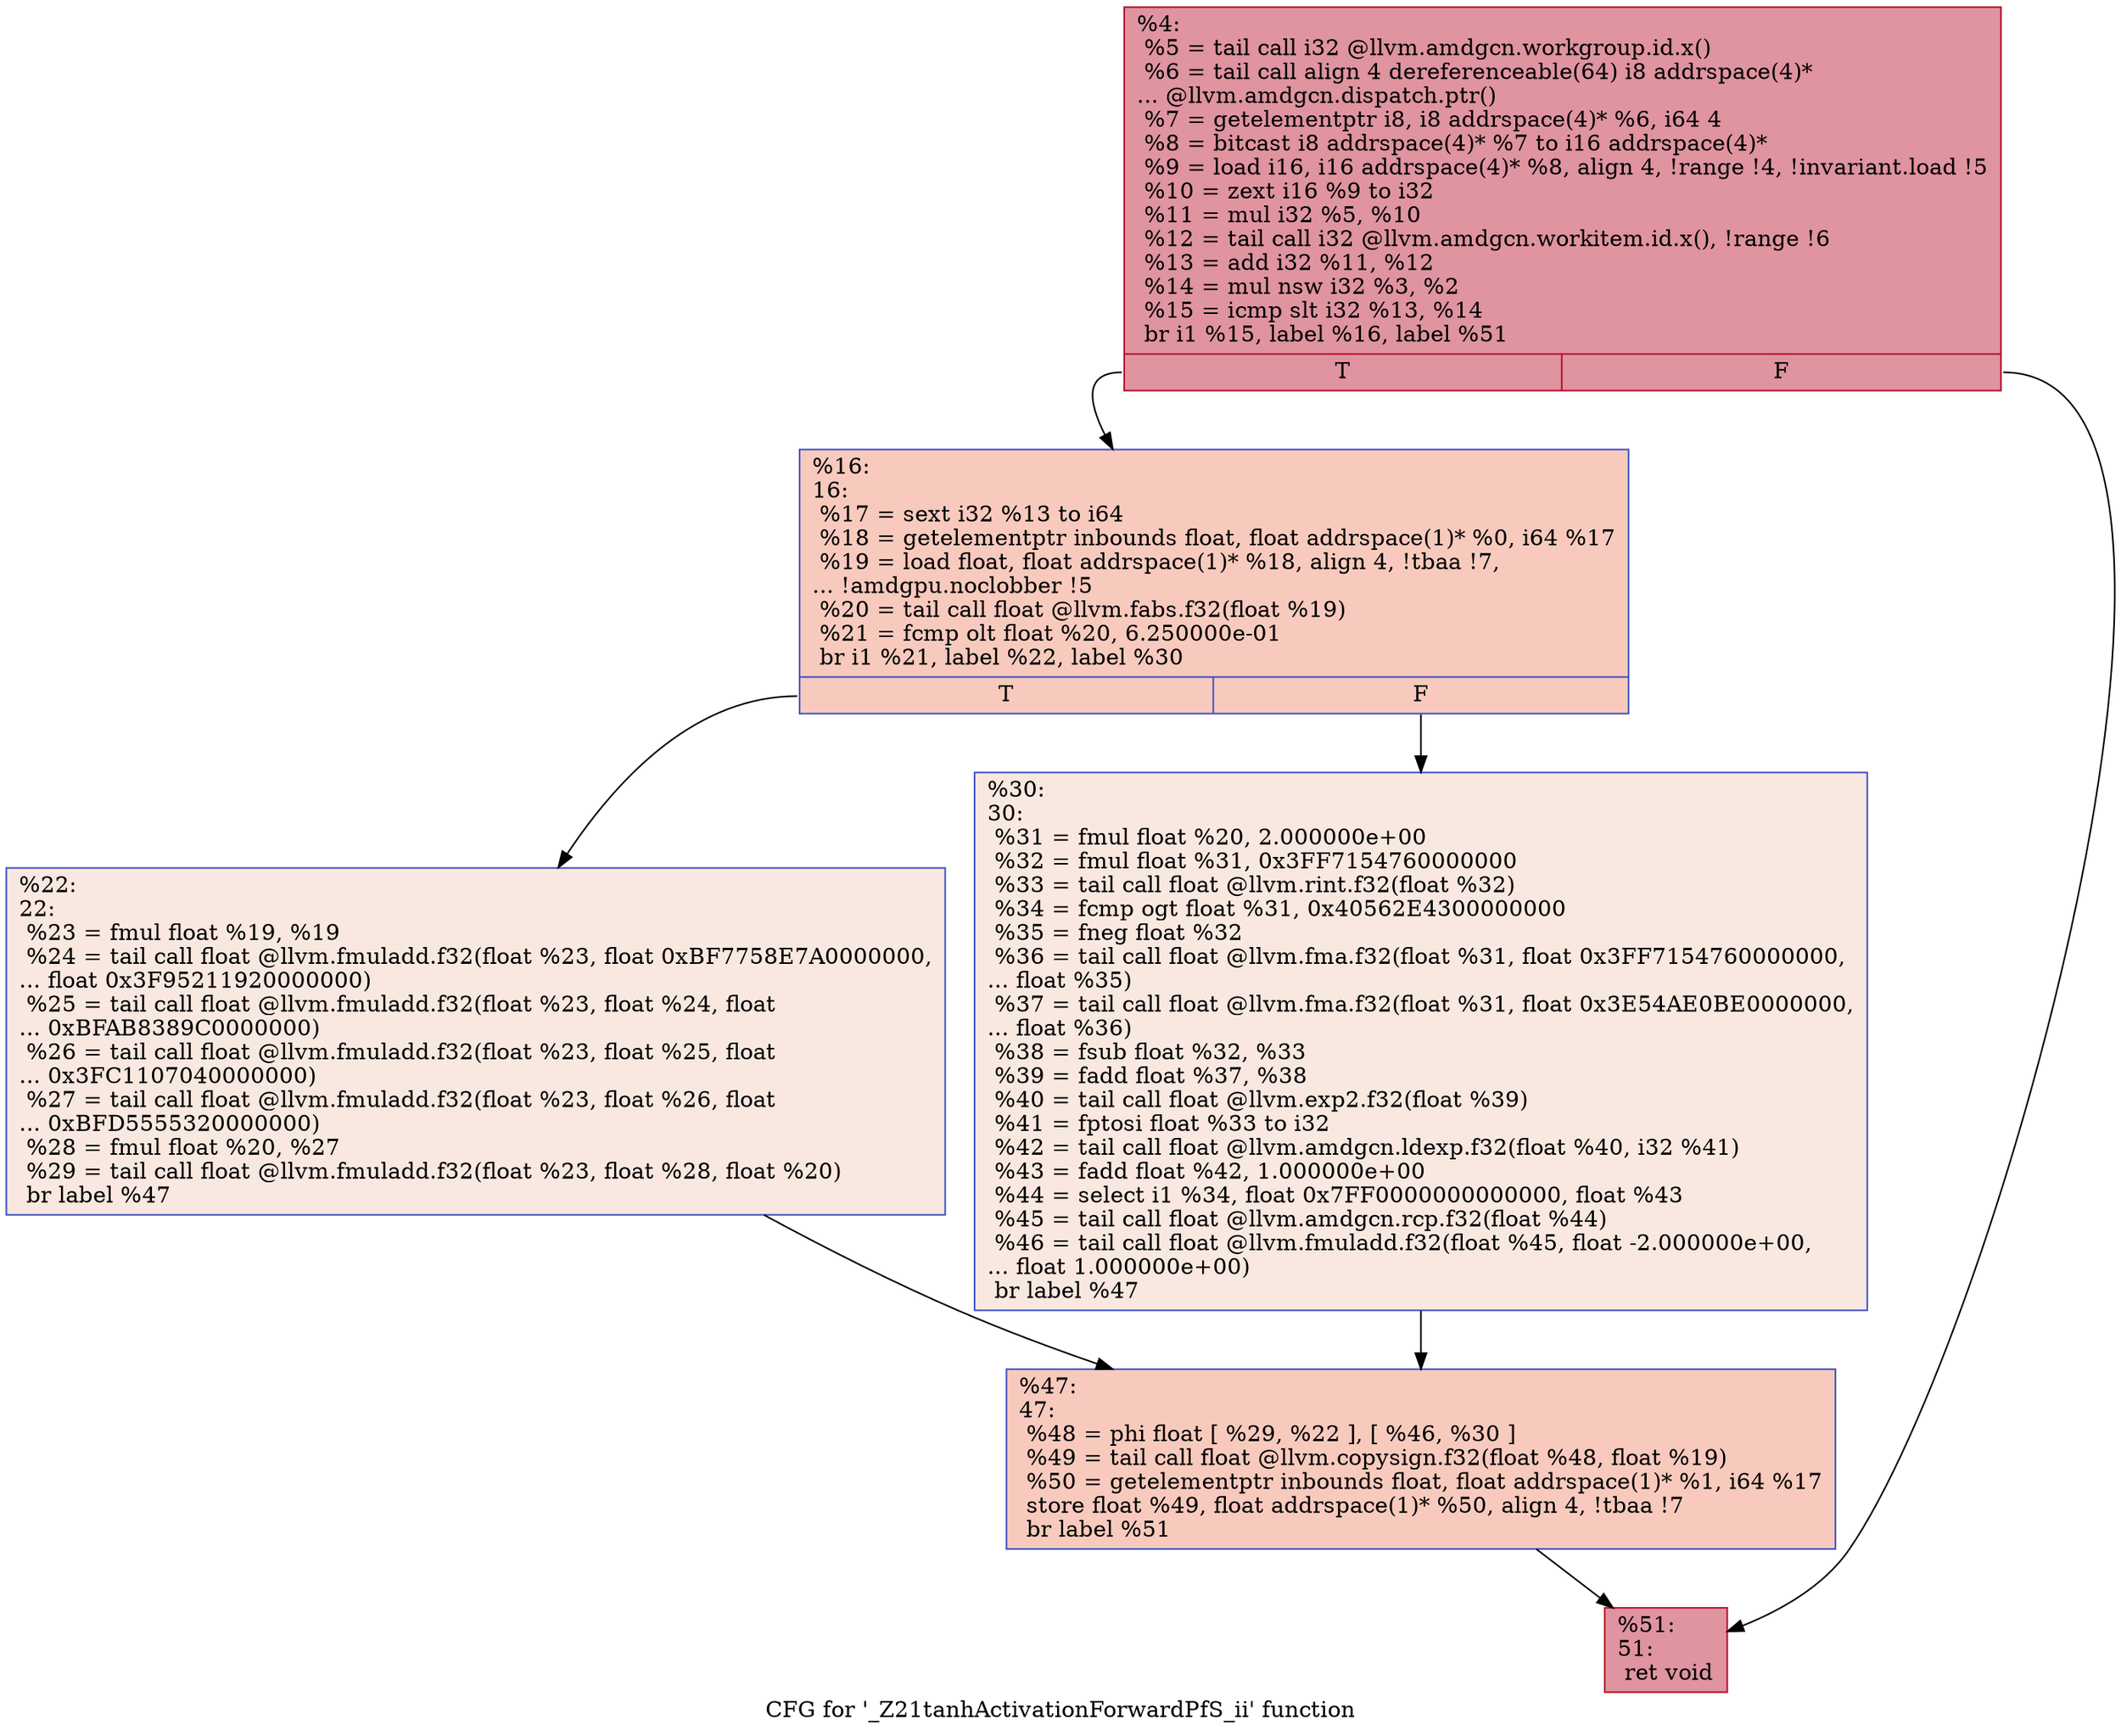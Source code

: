 digraph "CFG for '_Z21tanhActivationForwardPfS_ii' function" {
	label="CFG for '_Z21tanhActivationForwardPfS_ii' function";

	Node0x5747c40 [shape=record,color="#b70d28ff", style=filled, fillcolor="#b70d2870",label="{%4:\l  %5 = tail call i32 @llvm.amdgcn.workgroup.id.x()\l  %6 = tail call align 4 dereferenceable(64) i8 addrspace(4)*\l... @llvm.amdgcn.dispatch.ptr()\l  %7 = getelementptr i8, i8 addrspace(4)* %6, i64 4\l  %8 = bitcast i8 addrspace(4)* %7 to i16 addrspace(4)*\l  %9 = load i16, i16 addrspace(4)* %8, align 4, !range !4, !invariant.load !5\l  %10 = zext i16 %9 to i32\l  %11 = mul i32 %5, %10\l  %12 = tail call i32 @llvm.amdgcn.workitem.id.x(), !range !6\l  %13 = add i32 %11, %12\l  %14 = mul nsw i32 %3, %2\l  %15 = icmp slt i32 %13, %14\l  br i1 %15, label %16, label %51\l|{<s0>T|<s1>F}}"];
	Node0x5747c40:s0 -> Node0x5749be0;
	Node0x5747c40:s1 -> Node0x5749c70;
	Node0x5749be0 [shape=record,color="#3d50c3ff", style=filled, fillcolor="#ef886b70",label="{%16:\l16:                                               \l  %17 = sext i32 %13 to i64\l  %18 = getelementptr inbounds float, float addrspace(1)* %0, i64 %17\l  %19 = load float, float addrspace(1)* %18, align 4, !tbaa !7,\l... !amdgpu.noclobber !5\l  %20 = tail call float @llvm.fabs.f32(float %19)\l  %21 = fcmp olt float %20, 6.250000e-01\l  br i1 %21, label %22, label %30\l|{<s0>T|<s1>F}}"];
	Node0x5749be0:s0 -> Node0x574b400;
	Node0x5749be0:s1 -> Node0x574b490;
	Node0x574b400 [shape=record,color="#3d50c3ff", style=filled, fillcolor="#f1ccb870",label="{%22:\l22:                                               \l  %23 = fmul float %19, %19\l  %24 = tail call float @llvm.fmuladd.f32(float %23, float 0xBF7758E7A0000000,\l... float 0x3F95211920000000)\l  %25 = tail call float @llvm.fmuladd.f32(float %23, float %24, float\l... 0xBFAB8389C0000000)\l  %26 = tail call float @llvm.fmuladd.f32(float %23, float %25, float\l... 0x3FC1107040000000)\l  %27 = tail call float @llvm.fmuladd.f32(float %23, float %26, float\l... 0xBFD5555320000000)\l  %28 = fmul float %20, %27\l  %29 = tail call float @llvm.fmuladd.f32(float %23, float %28, float %20)\l  br label %47\l}"];
	Node0x574b400 -> Node0x574bfd0;
	Node0x574b490 [shape=record,color="#3d50c3ff", style=filled, fillcolor="#f1ccb870",label="{%30:\l30:                                               \l  %31 = fmul float %20, 2.000000e+00\l  %32 = fmul float %31, 0x3FF7154760000000\l  %33 = tail call float @llvm.rint.f32(float %32)\l  %34 = fcmp ogt float %31, 0x40562E4300000000\l  %35 = fneg float %32\l  %36 = tail call float @llvm.fma.f32(float %31, float 0x3FF7154760000000,\l... float %35)\l  %37 = tail call float @llvm.fma.f32(float %31, float 0x3E54AE0BE0000000,\l... float %36)\l  %38 = fsub float %32, %33\l  %39 = fadd float %37, %38\l  %40 = tail call float @llvm.exp2.f32(float %39)\l  %41 = fptosi float %33 to i32\l  %42 = tail call float @llvm.amdgcn.ldexp.f32(float %40, i32 %41)\l  %43 = fadd float %42, 1.000000e+00\l  %44 = select i1 %34, float 0x7FF0000000000000, float %43\l  %45 = tail call float @llvm.amdgcn.rcp.f32(float %44)\l  %46 = tail call float @llvm.fmuladd.f32(float %45, float -2.000000e+00,\l... float 1.000000e+00)\l  br label %47\l}"];
	Node0x574b490 -> Node0x574bfd0;
	Node0x574bfd0 [shape=record,color="#3d50c3ff", style=filled, fillcolor="#ef886b70",label="{%47:\l47:                                               \l  %48 = phi float [ %29, %22 ], [ %46, %30 ]\l  %49 = tail call float @llvm.copysign.f32(float %48, float %19)\l  %50 = getelementptr inbounds float, float addrspace(1)* %1, i64 %17\l  store float %49, float addrspace(1)* %50, align 4, !tbaa !7\l  br label %51\l}"];
	Node0x574bfd0 -> Node0x5749c70;
	Node0x5749c70 [shape=record,color="#b70d28ff", style=filled, fillcolor="#b70d2870",label="{%51:\l51:                                               \l  ret void\l}"];
}
